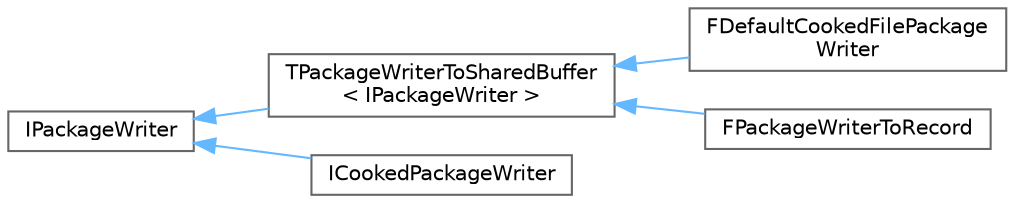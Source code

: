 digraph "Graphical Class Hierarchy"
{
 // INTERACTIVE_SVG=YES
 // LATEX_PDF_SIZE
  bgcolor="transparent";
  edge [fontname=Helvetica,fontsize=10,labelfontname=Helvetica,labelfontsize=10];
  node [fontname=Helvetica,fontsize=10,shape=box,height=0.2,width=0.4];
  rankdir="LR";
  Node0 [id="Node000000",label="IPackageWriter",height=0.2,width=0.4,color="grey40", fillcolor="white", style="filled",URL="$d6/de5/classIPackageWriter.html",tooltip="Interface for SavePackage to write packages to storage."];
  Node0 -> Node1 [id="edge5531_Node000000_Node000001",dir="back",color="steelblue1",style="solid",tooltip=" "];
  Node1 [id="Node000001",label="TPackageWriterToSharedBuffer\l\< IPackageWriter \>",height=0.2,width=0.4,color="grey40", fillcolor="white", style="filled",URL="$db/d88/classTPackageWriterToSharedBuffer.html",tooltip=" "];
  Node1 -> Node2 [id="edge5532_Node000001_Node000002",dir="back",color="steelblue1",style="solid",tooltip=" "];
  Node2 [id="Node000002",label="FDefaultCookedFilePackage\lWriter",height=0.2,width=0.4,color="grey40", fillcolor="white", style="filled",URL="$da/d0f/classFDefaultCookedFilePackageWriter.html",tooltip="Package writer to write a cooked file to a given directory with a given name."];
  Node1 -> Node3 [id="edge5533_Node000001_Node000003",dir="back",color="steelblue1",style="solid",tooltip=" "];
  Node3 [id="Node000003",label="FPackageWriterToRecord",height=0.2,width=0.4,color="grey40", fillcolor="white", style="filled",URL="$d5/de5/classFPackageWriterToRecord.html",tooltip="A PackageWriter that saves the portions of the SavePackage output to sharedbuffers on a record struct..."];
  Node0 -> Node4 [id="edge5534_Node000000_Node000004",dir="back",color="steelblue1",style="solid",tooltip=" "];
  Node4 [id="Node000004",label="ICookedPackageWriter",height=0.2,width=0.4,color="grey40", fillcolor="white", style="filled",URL="$d8/d3b/classICookedPackageWriter.html",tooltip="Interface for cooking that writes cooked packages to storage usable by the runtime game."];
}
